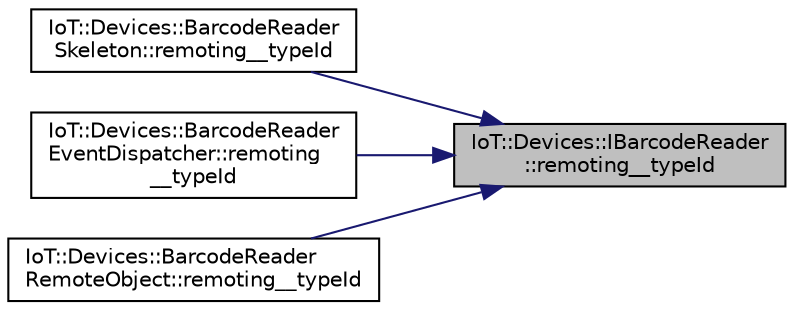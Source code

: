 digraph "IoT::Devices::IBarcodeReader::remoting__typeId"
{
 // LATEX_PDF_SIZE
  edge [fontname="Helvetica",fontsize="10",labelfontname="Helvetica",labelfontsize="10"];
  node [fontname="Helvetica",fontsize="10",shape=record];
  rankdir="RL";
  Node1 [label="IoT::Devices::IBarcodeReader\l::remoting__typeId",height=0.2,width=0.4,color="black", fillcolor="grey75", style="filled", fontcolor="black",tooltip=" "];
  Node1 -> Node2 [dir="back",color="midnightblue",fontsize="10",style="solid",fontname="Helvetica"];
  Node2 [label="IoT::Devices::BarcodeReader\lSkeleton::remoting__typeId",height=0.2,width=0.4,color="black", fillcolor="white", style="filled",URL="$classIoT_1_1Devices_1_1BarcodeReaderSkeleton.html#a379eaa24e92a61b8b095b2fb1e92a61f",tooltip="Destroys a BarcodeReaderSkeleton."];
  Node1 -> Node3 [dir="back",color="midnightblue",fontsize="10",style="solid",fontname="Helvetica"];
  Node3 [label="IoT::Devices::BarcodeReader\lEventDispatcher::remoting\l__typeId",height=0.2,width=0.4,color="black", fillcolor="white", style="filled",URL="$classIoT_1_1Devices_1_1BarcodeReaderEventDispatcher.html#adb7c90c045c0553c880b4de2f9ae4f34",tooltip=" "];
  Node1 -> Node4 [dir="back",color="midnightblue",fontsize="10",style="solid",fontname="Helvetica"];
  Node4 [label="IoT::Devices::BarcodeReader\lRemoteObject::remoting__typeId",height=0.2,width=0.4,color="black", fillcolor="white", style="filled",URL="$classIoT_1_1Devices_1_1BarcodeReaderRemoteObject.html#afd6e41378f131c0bfd4e79cd3541b821",tooltip="Returns the object's URI."];
}
